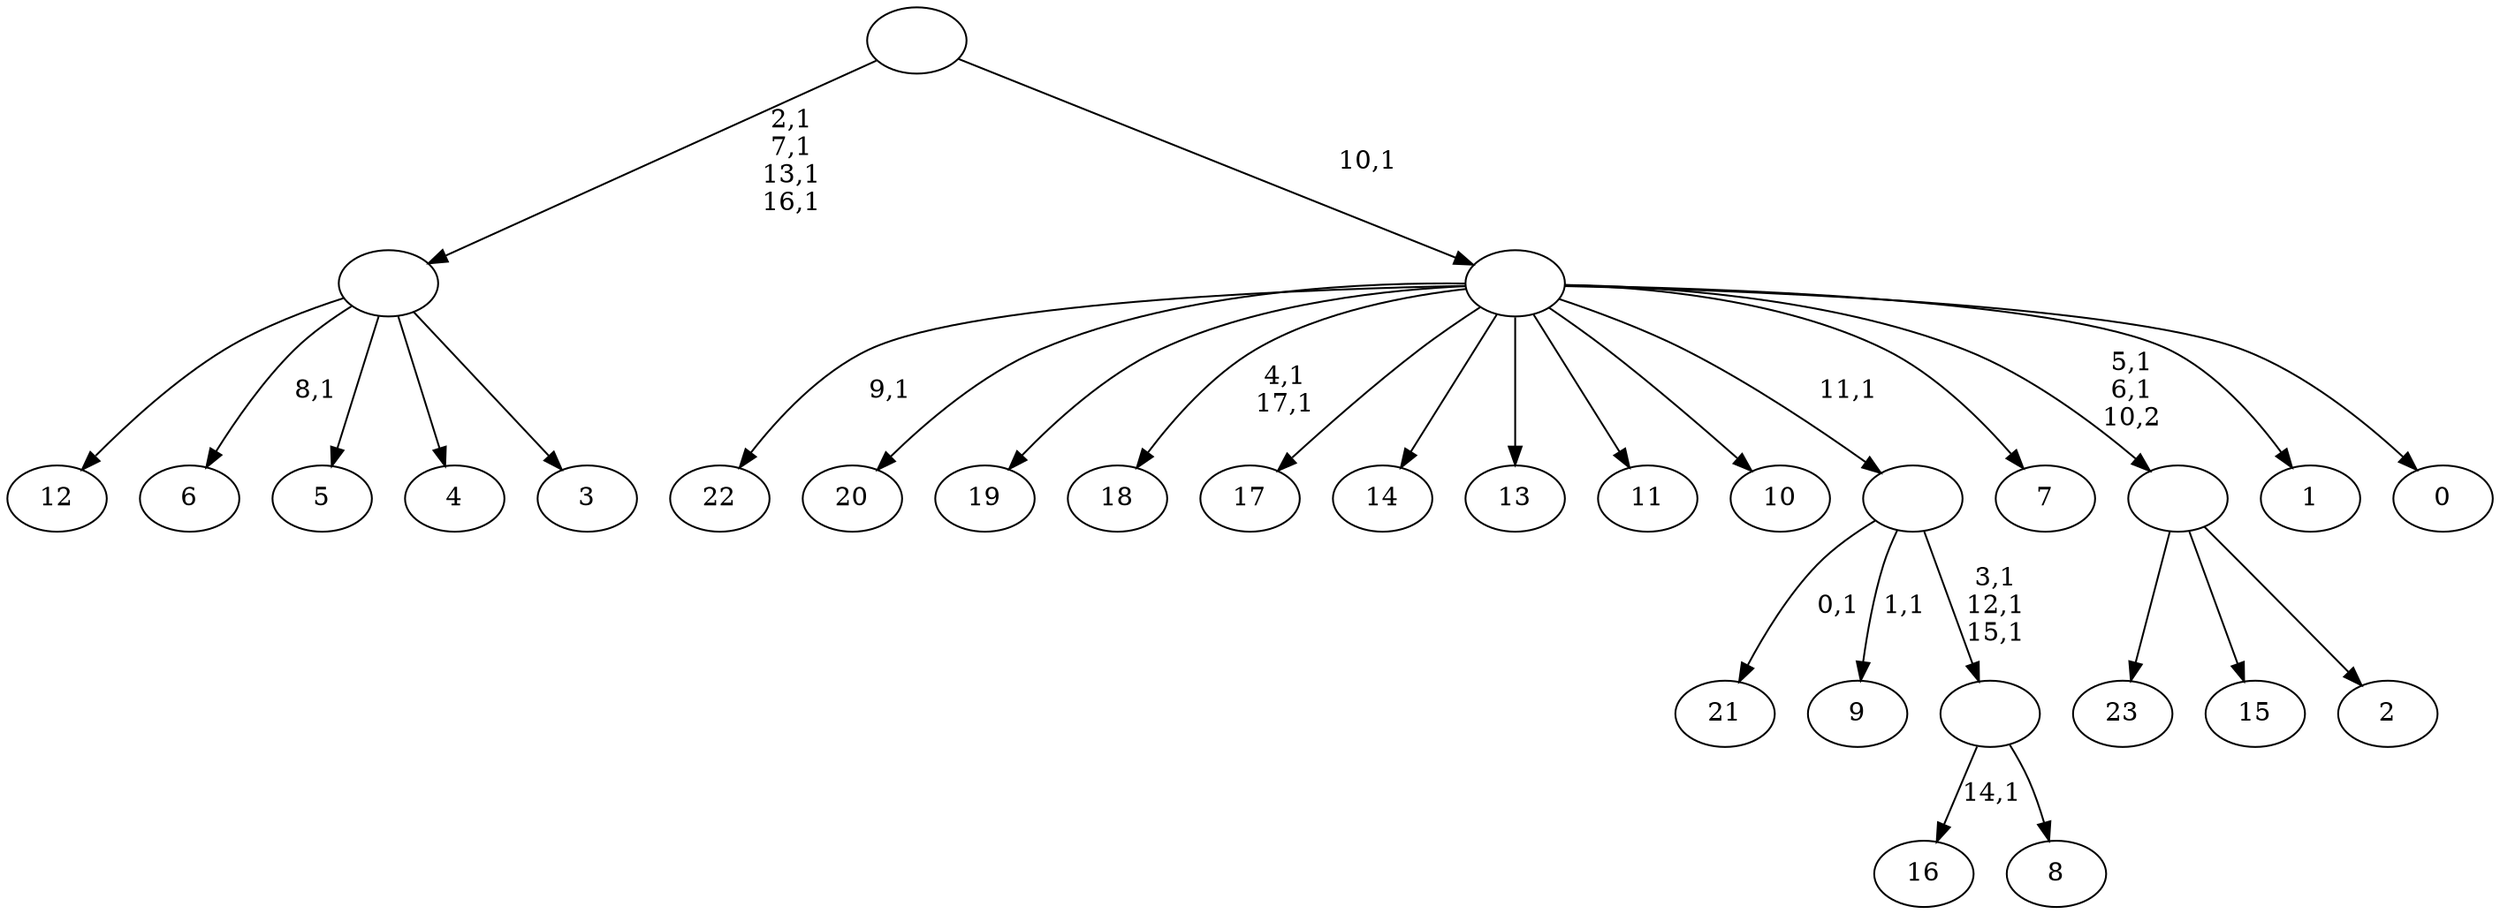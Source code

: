 digraph T {
	42 [label="23"]
	41 [label="22"]
	39 [label="21"]
	37 [label="20"]
	36 [label="19"]
	35 [label="18"]
	32 [label="17"]
	31 [label="16"]
	29 [label="15"]
	28 [label="14"]
	27 [label="13"]
	26 [label="12"]
	25 [label="11"]
	24 [label="10"]
	23 [label="9"]
	21 [label="8"]
	20 [label=""]
	17 [label=""]
	16 [label="7"]
	15 [label="6"]
	13 [label="5"]
	12 [label="4"]
	11 [label="3"]
	10 [label=""]
	6 [label="2"]
	5 [label=""]
	3 [label="1"]
	2 [label="0"]
	1 [label=""]
	0 [label=""]
	20 -> 31 [label="14,1"]
	20 -> 21 [label=""]
	17 -> 20 [label="3,1\n12,1\n15,1"]
	17 -> 23 [label="1,1"]
	17 -> 39 [label="0,1"]
	10 -> 15 [label="8,1"]
	10 -> 26 [label=""]
	10 -> 13 [label=""]
	10 -> 12 [label=""]
	10 -> 11 [label=""]
	5 -> 42 [label=""]
	5 -> 29 [label=""]
	5 -> 6 [label=""]
	1 -> 5 [label="5,1\n6,1\n10,2"]
	1 -> 35 [label="4,1\n17,1"]
	1 -> 41 [label="9,1"]
	1 -> 37 [label=""]
	1 -> 36 [label=""]
	1 -> 32 [label=""]
	1 -> 28 [label=""]
	1 -> 27 [label=""]
	1 -> 25 [label=""]
	1 -> 24 [label=""]
	1 -> 17 [label="11,1"]
	1 -> 16 [label=""]
	1 -> 3 [label=""]
	1 -> 2 [label=""]
	0 -> 10 [label="2,1\n7,1\n13,1\n16,1"]
	0 -> 1 [label="10,1"]
}
